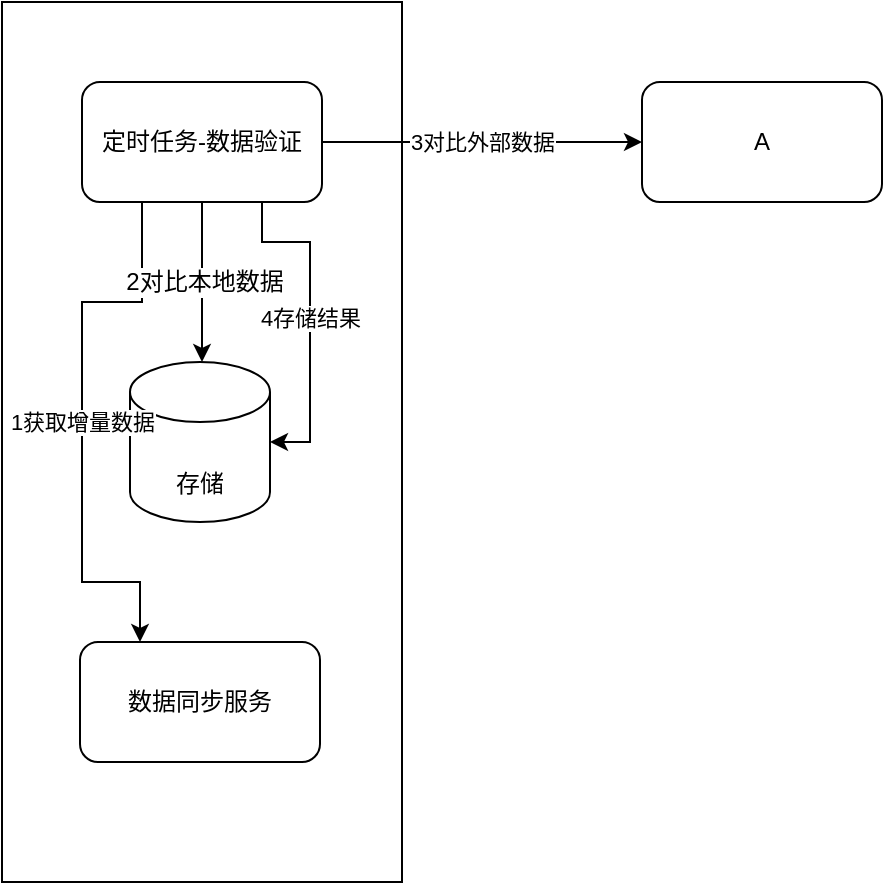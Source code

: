 <mxfile version="14.1.1" type="github">
  <diagram id="cTgDgX14xikcMWw0g8CN" name="第 1 页">
    <mxGraphModel dx="786" dy="496" grid="1" gridSize="10" guides="1" tooltips="1" connect="1" arrows="1" fold="1" page="1" pageScale="1" pageWidth="827" pageHeight="1169" math="0" shadow="0">
      <root>
        <mxCell id="0" />
        <mxCell id="1" parent="0" />
        <mxCell id="xF1rdSyoxAT8YF1817bv-9" value="" style="rounded=0;whiteSpace=wrap;html=1;fontSize=12;" parent="1" vertex="1">
          <mxGeometry x="280" y="120" width="200" height="440" as="geometry" />
        </mxCell>
        <mxCell id="FmoRXkVZ_B5khsW4gfr9-1" value="3对比外部数据" style="edgeStyle=orthogonalEdgeStyle;rounded=0;orthogonalLoop=1;jettySize=auto;html=1;exitX=1;exitY=0.5;exitDx=0;exitDy=0;entryX=0;entryY=0.5;entryDx=0;entryDy=0;" parent="1" source="xF1rdSyoxAT8YF1817bv-2" target="xF1rdSyoxAT8YF1817bv-4" edge="1">
          <mxGeometry relative="1" as="geometry" />
        </mxCell>
        <mxCell id="_0y3EcO1f4_7wjKOn7lR-2" value="4存储结果" style="edgeStyle=orthogonalEdgeStyle;rounded=0;orthogonalLoop=1;jettySize=auto;html=1;exitX=0.75;exitY=1;exitDx=0;exitDy=0;entryX=1;entryY=0.5;entryDx=0;entryDy=0;entryPerimeter=0;strokeColor=#000000;" edge="1" parent="1" source="xF1rdSyoxAT8YF1817bv-2" target="xF1rdSyoxAT8YF1817bv-8">
          <mxGeometry relative="1" as="geometry">
            <Array as="points">
              <mxPoint x="410" y="240" />
              <mxPoint x="434" y="240" />
              <mxPoint x="434" y="340" />
            </Array>
          </mxGeometry>
        </mxCell>
        <mxCell id="xF1rdSyoxAT8YF1817bv-2" value="定时任务-数据验证" style="whiteSpace=wrap;html=1;rounded=1;fontSize=12;" parent="1" vertex="1">
          <mxGeometry x="320" y="160" width="120" height="60" as="geometry" />
        </mxCell>
        <mxCell id="xF1rdSyoxAT8YF1817bv-4" value="A" style="whiteSpace=wrap;html=1;rounded=1;fontSize=12;" parent="1" vertex="1">
          <mxGeometry x="600" y="160" width="120" height="60" as="geometry" />
        </mxCell>
        <mxCell id="xF1rdSyoxAT8YF1817bv-8" value="&lt;br&gt;存储" style="shape=cylinder3;whiteSpace=wrap;html=1;boundedLbl=1;backgroundOutline=1;size=15;fontSize=12;" parent="1" vertex="1">
          <mxGeometry x="344" y="300" width="70" height="80" as="geometry" />
        </mxCell>
        <mxCell id="xF1rdSyoxAT8YF1817bv-10" value="&lt;span&gt;数据同步服务&lt;/span&gt;" style="rounded=1;whiteSpace=wrap;html=1;fontSize=12;" parent="1" vertex="1">
          <mxGeometry x="319" y="440" width="120" height="60" as="geometry" />
        </mxCell>
        <mxCell id="_0y3EcO1f4_7wjKOn7lR-1" value="1获取增量数据" style="edgeStyle=orthogonalEdgeStyle;rounded=0;orthogonalLoop=1;jettySize=auto;html=1;exitX=0.25;exitY=1;exitDx=0;exitDy=0;entryX=0.25;entryY=0;entryDx=0;entryDy=0;strokeColor=#000000;" edge="1" parent="1" source="xF1rdSyoxAT8YF1817bv-2" target="xF1rdSyoxAT8YF1817bv-10">
          <mxGeometry relative="1" as="geometry">
            <Array as="points">
              <mxPoint x="350" y="270" />
              <mxPoint x="320" y="270" />
              <mxPoint x="320" y="410" />
              <mxPoint x="349" y="410" />
            </Array>
          </mxGeometry>
        </mxCell>
        <mxCell id="xF1rdSyoxAT8YF1817bv-7" value="2对比本地数据" style="edgeStyle=orthogonalEdgeStyle;rounded=0;orthogonalLoop=1;jettySize=auto;html=1;fontSize=12;" parent="1" source="xF1rdSyoxAT8YF1817bv-2" edge="1">
          <mxGeometry relative="1" as="geometry">
            <mxPoint x="380" y="300" as="targetPoint" />
          </mxGeometry>
        </mxCell>
      </root>
    </mxGraphModel>
  </diagram>
</mxfile>
